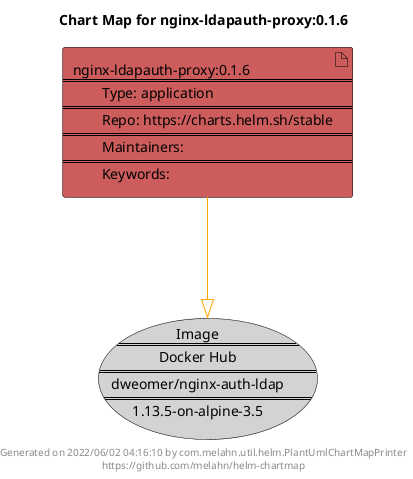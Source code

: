 @startuml
skinparam linetype ortho
skinparam backgroundColor white
skinparam usecaseBorderColor black
skinparam usecaseArrowColor LightSlateGray
skinparam artifactBorderColor black
skinparam artifactArrowColor LightSlateGray

title Chart Map for nginx-ldapauth-proxy:0.1.6

'There is one referenced Helm Chart
artifact "nginx-ldapauth-proxy:0.1.6\n====\n\tType: application\n====\n\tRepo: https://charts.helm.sh/stable\n====\n\tMaintainers: \n====\n\tKeywords: " as nginx_ldapauth_proxy_0_1_6 #IndianRed

'There is one referenced Docker Image
usecase "Image\n====\nDocker Hub\n====\ndweomer/nginx-auth-ldap\n====\n1.13.5-on-alpine-3.5" as dweomer_nginx_auth_ldap_1_13_5_on_alpine_3_5 #LightGrey

'Chart Dependencies
nginx_ldapauth_proxy_0_1_6--[#orange]-|>dweomer_nginx_auth_ldap_1_13_5_on_alpine_3_5

center footer Generated on 2022/06/02 04:16:10 by com.melahn.util.helm.PlantUmlChartMapPrinter\nhttps://github.com/melahn/helm-chartmap
@enduml
